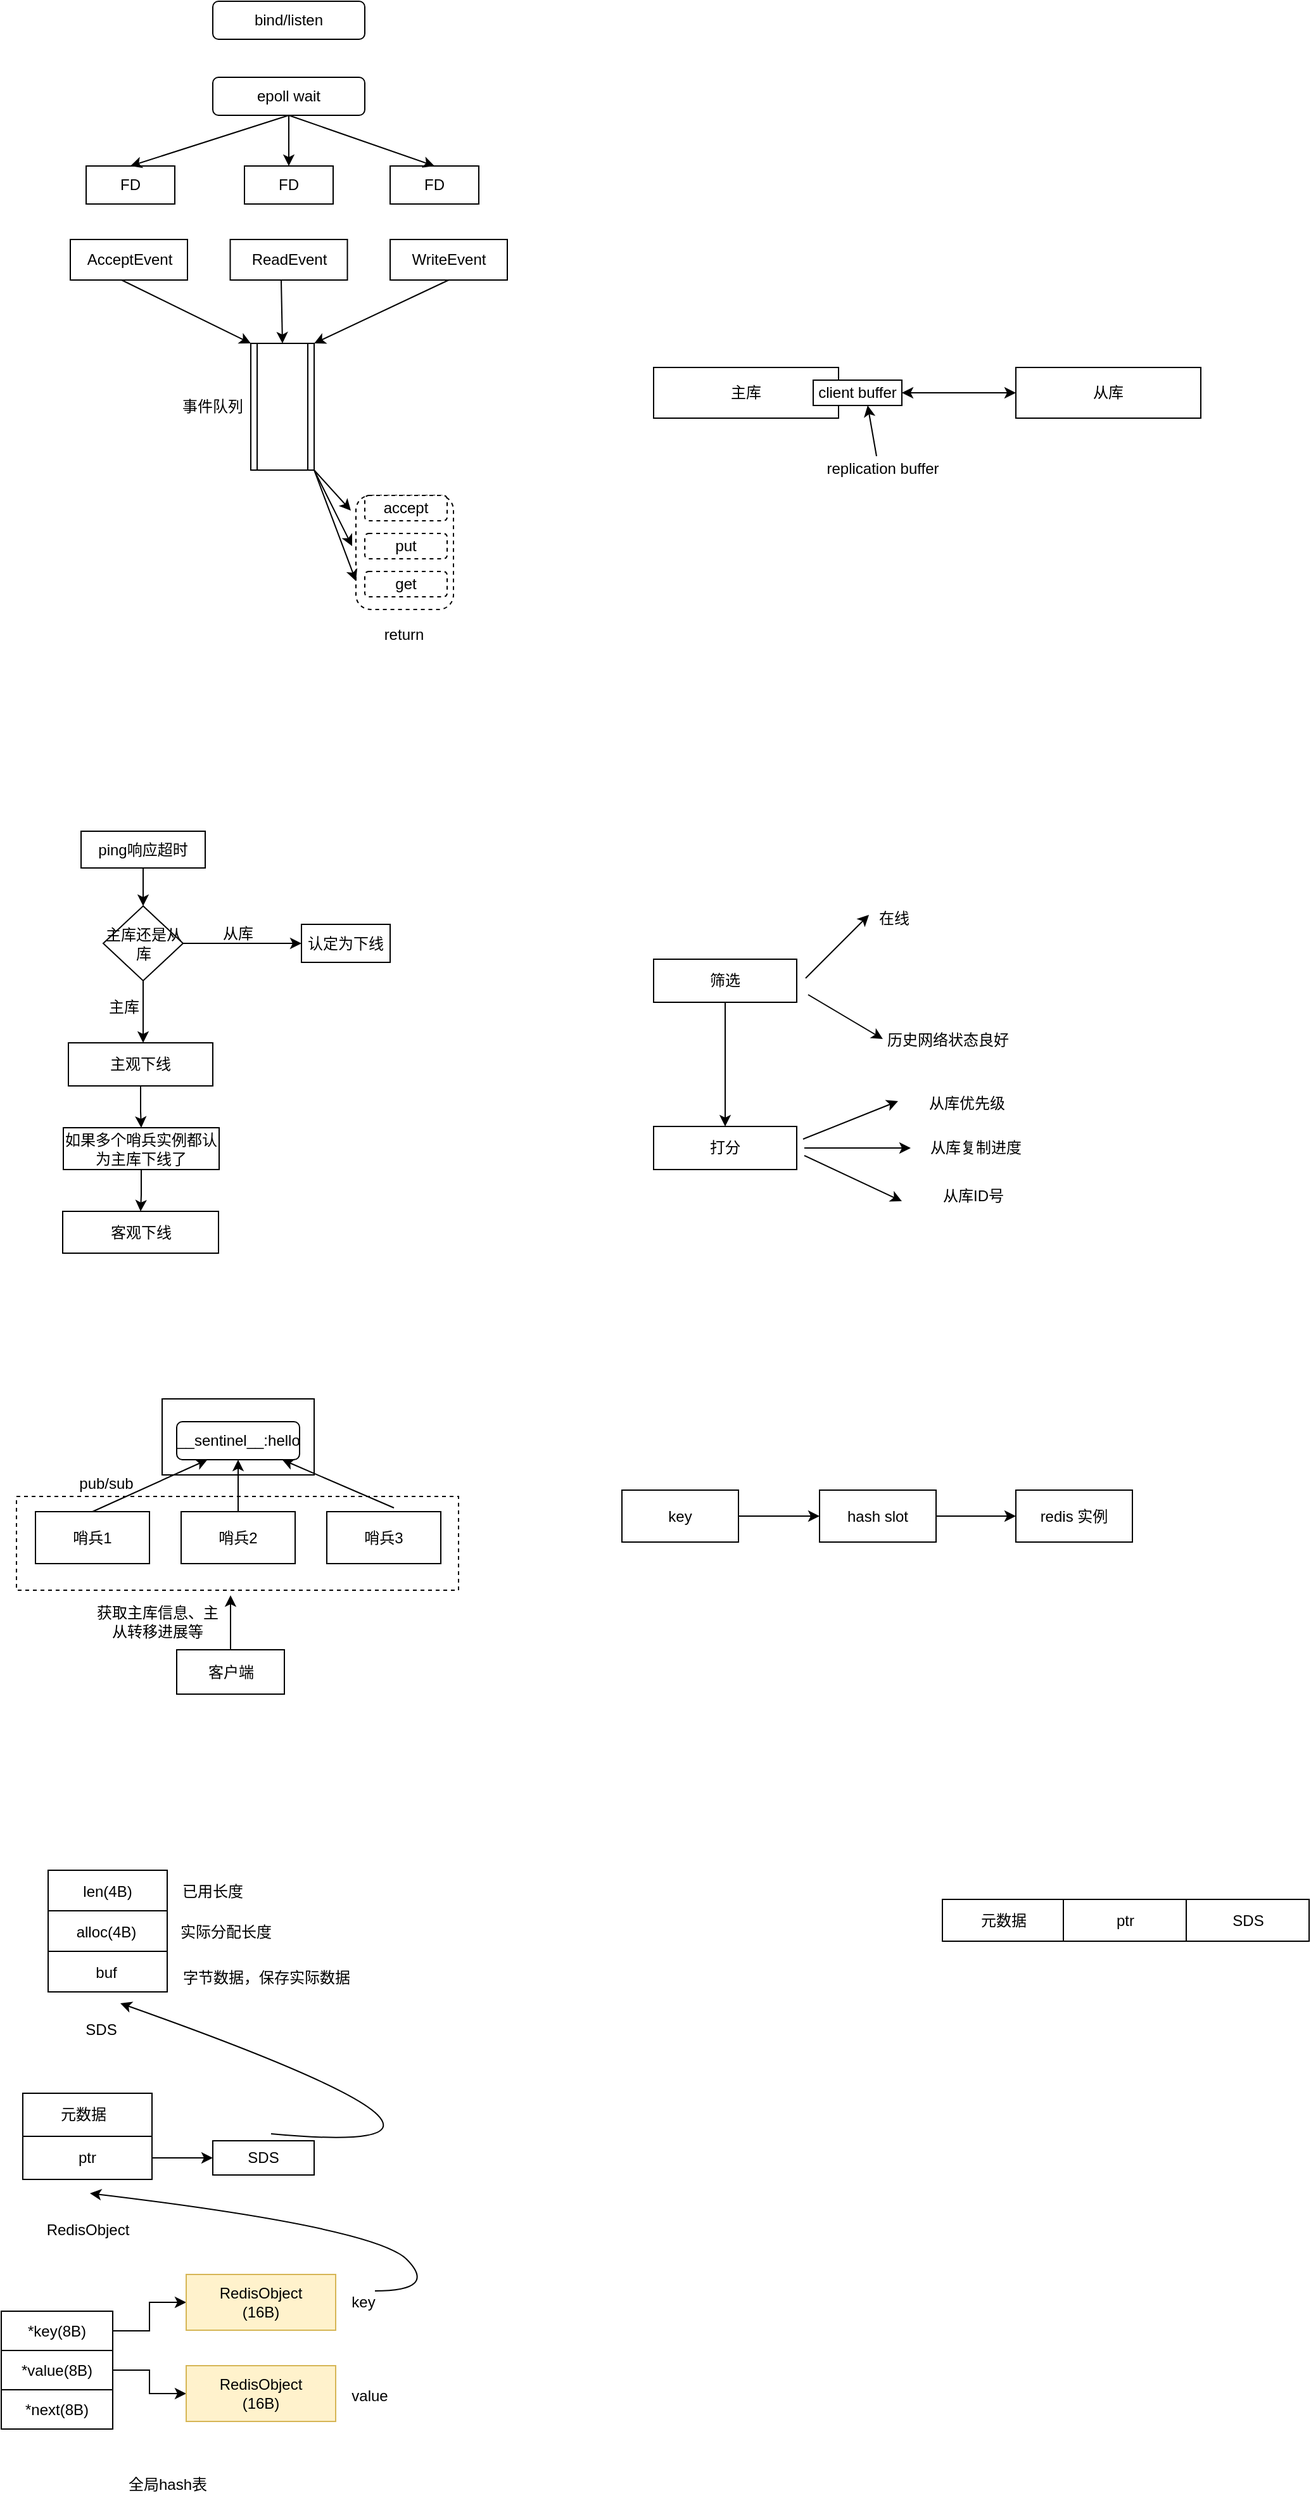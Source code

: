 <mxfile version="20.2.7" type="github">
  <diagram id="j7a0BHH5y9aBOZwctXzQ" name="第 1 页">
    <mxGraphModel dx="1186" dy="740" grid="0" gridSize="10" guides="1" tooltips="1" connect="1" arrows="1" fold="1" page="1" pageScale="1" pageWidth="1169" pageHeight="827" math="0" shadow="0">
      <root>
        <mxCell id="0" />
        <mxCell id="1" parent="0" />
        <mxCell id="UxxawNcnYSBwmgiBSXnW-47" value="" style="rounded=0;whiteSpace=wrap;html=1;dashed=1;" parent="1" vertex="1">
          <mxGeometry x="115" y="1380" width="349" height="74" as="geometry" />
        </mxCell>
        <mxCell id="jmlHy1M2BOXDZ87dlyob-1" value="bind/listen" style="rounded=1;whiteSpace=wrap;html=1;" parent="1" vertex="1">
          <mxGeometry x="270" y="200" width="120" height="30" as="geometry" />
        </mxCell>
        <mxCell id="jmlHy1M2BOXDZ87dlyob-2" value="epoll wait" style="rounded=1;whiteSpace=wrap;html=1;" parent="1" vertex="1">
          <mxGeometry x="270" y="260" width="120" height="30" as="geometry" />
        </mxCell>
        <mxCell id="jmlHy1M2BOXDZ87dlyob-3" value="FD" style="rounded=0;whiteSpace=wrap;html=1;" parent="1" vertex="1">
          <mxGeometry x="170" y="330" width="70" height="30" as="geometry" />
        </mxCell>
        <mxCell id="jmlHy1M2BOXDZ87dlyob-4" value="FD" style="rounded=0;whiteSpace=wrap;html=1;" parent="1" vertex="1">
          <mxGeometry x="295" y="330" width="70" height="30" as="geometry" />
        </mxCell>
        <mxCell id="jmlHy1M2BOXDZ87dlyob-5" value="FD" style="rounded=0;whiteSpace=wrap;html=1;" parent="1" vertex="1">
          <mxGeometry x="410" y="330" width="70" height="30" as="geometry" />
        </mxCell>
        <mxCell id="jmlHy1M2BOXDZ87dlyob-6" value="" style="endArrow=classic;html=1;rounded=0;entryX=0.5;entryY=0;entryDx=0;entryDy=0;" parent="1" target="jmlHy1M2BOXDZ87dlyob-3" edge="1">
          <mxGeometry width="50" height="50" relative="1" as="geometry">
            <mxPoint x="330" y="290" as="sourcePoint" />
            <mxPoint x="150" y="320" as="targetPoint" />
          </mxGeometry>
        </mxCell>
        <mxCell id="jmlHy1M2BOXDZ87dlyob-7" value="" style="endArrow=classic;html=1;rounded=0;entryX=0.5;entryY=0;entryDx=0;entryDy=0;" parent="1" target="jmlHy1M2BOXDZ87dlyob-4" edge="1">
          <mxGeometry width="50" height="50" relative="1" as="geometry">
            <mxPoint x="330" y="290" as="sourcePoint" />
            <mxPoint x="400" y="440" as="targetPoint" />
          </mxGeometry>
        </mxCell>
        <mxCell id="jmlHy1M2BOXDZ87dlyob-8" value="" style="endArrow=classic;html=1;rounded=0;exitX=0.5;exitY=1;exitDx=0;exitDy=0;entryX=0.5;entryY=0;entryDx=0;entryDy=0;" parent="1" source="jmlHy1M2BOXDZ87dlyob-2" target="jmlHy1M2BOXDZ87dlyob-5" edge="1">
          <mxGeometry width="50" height="50" relative="1" as="geometry">
            <mxPoint x="400" y="460" as="sourcePoint" />
            <mxPoint x="450" y="410" as="targetPoint" />
          </mxGeometry>
        </mxCell>
        <mxCell id="jmlHy1M2BOXDZ87dlyob-9" value="AcceptEvent" style="rounded=0;whiteSpace=wrap;html=1;" parent="1" vertex="1">
          <mxGeometry x="157.5" y="388" width="92.5" height="32" as="geometry" />
        </mxCell>
        <mxCell id="jmlHy1M2BOXDZ87dlyob-10" value="ReadEvent" style="rounded=0;whiteSpace=wrap;html=1;" parent="1" vertex="1">
          <mxGeometry x="283.75" y="388" width="92.5" height="32" as="geometry" />
        </mxCell>
        <mxCell id="jmlHy1M2BOXDZ87dlyob-11" value="WriteEvent" style="rounded=0;whiteSpace=wrap;html=1;" parent="1" vertex="1">
          <mxGeometry x="410" y="388" width="92.5" height="32" as="geometry" />
        </mxCell>
        <mxCell id="jmlHy1M2BOXDZ87dlyob-14" value="" style="shape=process;whiteSpace=wrap;html=1;backgroundOutline=1;" parent="1" vertex="1">
          <mxGeometry x="300" y="470" width="50" height="100" as="geometry" />
        </mxCell>
        <mxCell id="jmlHy1M2BOXDZ87dlyob-15" value="" style="endArrow=classic;html=1;rounded=0;exitX=0.438;exitY=1;exitDx=0;exitDy=0;exitPerimeter=0;entryX=0;entryY=0;entryDx=0;entryDy=0;" parent="1" source="jmlHy1M2BOXDZ87dlyob-9" target="jmlHy1M2BOXDZ87dlyob-14" edge="1">
          <mxGeometry width="50" height="50" relative="1" as="geometry">
            <mxPoint x="200" y="500" as="sourcePoint" />
            <mxPoint x="250" y="450" as="targetPoint" />
          </mxGeometry>
        </mxCell>
        <mxCell id="jmlHy1M2BOXDZ87dlyob-16" value="" style="endArrow=classic;html=1;rounded=0;exitX=0.435;exitY=1;exitDx=0;exitDy=0;exitPerimeter=0;entryX=0.5;entryY=0;entryDx=0;entryDy=0;" parent="1" source="jmlHy1M2BOXDZ87dlyob-10" target="jmlHy1M2BOXDZ87dlyob-14" edge="1">
          <mxGeometry width="50" height="50" relative="1" as="geometry">
            <mxPoint x="390" y="520" as="sourcePoint" />
            <mxPoint x="440" y="470" as="targetPoint" />
          </mxGeometry>
        </mxCell>
        <mxCell id="jmlHy1M2BOXDZ87dlyob-17" value="" style="endArrow=classic;html=1;rounded=0;exitX=0.5;exitY=1;exitDx=0;exitDy=0;entryX=1;entryY=0;entryDx=0;entryDy=0;" parent="1" source="jmlHy1M2BOXDZ87dlyob-11" target="jmlHy1M2BOXDZ87dlyob-14" edge="1">
          <mxGeometry width="50" height="50" relative="1" as="geometry">
            <mxPoint x="450" y="520" as="sourcePoint" />
            <mxPoint x="500" y="470" as="targetPoint" />
          </mxGeometry>
        </mxCell>
        <mxCell id="jmlHy1M2BOXDZ87dlyob-18" value="" style="rounded=1;whiteSpace=wrap;html=1;dashed=1;" parent="1" vertex="1">
          <mxGeometry x="383" y="590" width="77" height="90" as="geometry" />
        </mxCell>
        <mxCell id="jmlHy1M2BOXDZ87dlyob-19" value="accept" style="rounded=1;whiteSpace=wrap;html=1;dashed=1;" parent="1" vertex="1">
          <mxGeometry x="390" y="590" width="65" height="20" as="geometry" />
        </mxCell>
        <mxCell id="jmlHy1M2BOXDZ87dlyob-20" value="put" style="rounded=1;whiteSpace=wrap;html=1;dashed=1;" parent="1" vertex="1">
          <mxGeometry x="390" y="620" width="65" height="20" as="geometry" />
        </mxCell>
        <mxCell id="jmlHy1M2BOXDZ87dlyob-21" value="get" style="rounded=1;whiteSpace=wrap;html=1;dashed=1;" parent="1" vertex="1">
          <mxGeometry x="390" y="650" width="65" height="20" as="geometry" />
        </mxCell>
        <mxCell id="jmlHy1M2BOXDZ87dlyob-22" value="" style="endArrow=classic;html=1;rounded=0;entryX=-0.052;entryY=0.133;entryDx=0;entryDy=0;entryPerimeter=0;exitX=1;exitY=1;exitDx=0;exitDy=0;" parent="1" source="jmlHy1M2BOXDZ87dlyob-14" target="jmlHy1M2BOXDZ87dlyob-18" edge="1">
          <mxGeometry width="50" height="50" relative="1" as="geometry">
            <mxPoint x="270" y="640" as="sourcePoint" />
            <mxPoint x="320" y="590" as="targetPoint" />
          </mxGeometry>
        </mxCell>
        <mxCell id="jmlHy1M2BOXDZ87dlyob-23" value="" style="endArrow=classic;html=1;rounded=0;exitX=1;exitY=1;exitDx=0;exitDy=0;" parent="1" source="jmlHy1M2BOXDZ87dlyob-14" edge="1">
          <mxGeometry width="50" height="50" relative="1" as="geometry">
            <mxPoint x="310" y="670" as="sourcePoint" />
            <mxPoint x="380" y="630" as="targetPoint" />
          </mxGeometry>
        </mxCell>
        <mxCell id="jmlHy1M2BOXDZ87dlyob-24" value="" style="endArrow=classic;html=1;rounded=0;entryX=0;entryY=0.75;entryDx=0;entryDy=0;" parent="1" target="jmlHy1M2BOXDZ87dlyob-18" edge="1">
          <mxGeometry width="50" height="50" relative="1" as="geometry">
            <mxPoint x="350" y="570" as="sourcePoint" />
            <mxPoint x="320" y="630" as="targetPoint" />
          </mxGeometry>
        </mxCell>
        <mxCell id="jmlHy1M2BOXDZ87dlyob-25" value="return" style="text;html=1;strokeColor=none;fillColor=none;align=center;verticalAlign=middle;whiteSpace=wrap;rounded=0;dashed=1;" parent="1" vertex="1">
          <mxGeometry x="392" y="690" width="58" height="20" as="geometry" />
        </mxCell>
        <mxCell id="jmlHy1M2BOXDZ87dlyob-26" value="事件队列" style="text;html=1;strokeColor=none;fillColor=none;align=center;verticalAlign=middle;whiteSpace=wrap;rounded=0;dashed=1;" parent="1" vertex="1">
          <mxGeometry x="240" y="505" width="60" height="30" as="geometry" />
        </mxCell>
        <mxCell id="UxxawNcnYSBwmgiBSXnW-2" value="主库" style="rounded=0;whiteSpace=wrap;html=1;" parent="1" vertex="1">
          <mxGeometry x="618" y="489" width="146" height="40" as="geometry" />
        </mxCell>
        <mxCell id="UxxawNcnYSBwmgiBSXnW-3" value="client buffer" style="rounded=0;whiteSpace=wrap;html=1;" parent="1" vertex="1">
          <mxGeometry x="744" y="499" width="70" height="20" as="geometry" />
        </mxCell>
        <mxCell id="UxxawNcnYSBwmgiBSXnW-4" value="从库" style="rounded=0;whiteSpace=wrap;html=1;" parent="1" vertex="1">
          <mxGeometry x="904" y="489" width="146" height="40" as="geometry" />
        </mxCell>
        <mxCell id="UxxawNcnYSBwmgiBSXnW-5" value="" style="endArrow=classic;startArrow=classic;html=1;rounded=0;entryX=0;entryY=0.5;entryDx=0;entryDy=0;exitX=1;exitY=0.5;exitDx=0;exitDy=0;" parent="1" source="UxxawNcnYSBwmgiBSXnW-3" target="UxxawNcnYSBwmgiBSXnW-4" edge="1">
          <mxGeometry width="50" height="50" relative="1" as="geometry">
            <mxPoint x="834" y="569" as="sourcePoint" />
            <mxPoint x="884" y="519" as="targetPoint" />
          </mxGeometry>
        </mxCell>
        <mxCell id="UxxawNcnYSBwmgiBSXnW-6" value="" style="endArrow=classic;html=1;rounded=0;entryX=0.614;entryY=1;entryDx=0;entryDy=0;entryPerimeter=0;" parent="1" target="UxxawNcnYSBwmgiBSXnW-3" edge="1">
          <mxGeometry width="50" height="50" relative="1" as="geometry">
            <mxPoint x="794" y="559" as="sourcePoint" />
            <mxPoint x="854" y="549" as="targetPoint" />
          </mxGeometry>
        </mxCell>
        <mxCell id="UxxawNcnYSBwmgiBSXnW-7" value="replication buffer" style="text;html=1;strokeColor=none;fillColor=none;align=center;verticalAlign=middle;whiteSpace=wrap;rounded=0;" parent="1" vertex="1">
          <mxGeometry x="752" y="559" width="94" height="20" as="geometry" />
        </mxCell>
        <mxCell id="UxxawNcnYSBwmgiBSXnW-10" value="" style="edgeStyle=orthogonalEdgeStyle;rounded=0;orthogonalLoop=1;jettySize=auto;html=1;" parent="1" source="UxxawNcnYSBwmgiBSXnW-8" target="UxxawNcnYSBwmgiBSXnW-9" edge="1">
          <mxGeometry relative="1" as="geometry" />
        </mxCell>
        <mxCell id="UxxawNcnYSBwmgiBSXnW-8" value="ping响应超时" style="rounded=0;whiteSpace=wrap;html=1;" parent="1" vertex="1">
          <mxGeometry x="166" y="855" width="98" height="29" as="geometry" />
        </mxCell>
        <mxCell id="UxxawNcnYSBwmgiBSXnW-11" style="edgeStyle=orthogonalEdgeStyle;rounded=0;orthogonalLoop=1;jettySize=auto;html=1;exitX=1;exitY=0.5;exitDx=0;exitDy=0;entryX=0;entryY=0.5;entryDx=0;entryDy=0;" parent="1" source="UxxawNcnYSBwmgiBSXnW-9" target="UxxawNcnYSBwmgiBSXnW-12" edge="1">
          <mxGeometry relative="1" as="geometry">
            <mxPoint x="286" y="944" as="targetPoint" />
          </mxGeometry>
        </mxCell>
        <mxCell id="UxxawNcnYSBwmgiBSXnW-13" style="edgeStyle=orthogonalEdgeStyle;rounded=0;orthogonalLoop=1;jettySize=auto;html=1;" parent="1" source="UxxawNcnYSBwmgiBSXnW-9" edge="1">
          <mxGeometry relative="1" as="geometry">
            <mxPoint x="215" y="1022" as="targetPoint" />
          </mxGeometry>
        </mxCell>
        <mxCell id="UxxawNcnYSBwmgiBSXnW-9" value="主库还是从库" style="rhombus;whiteSpace=wrap;html=1;" parent="1" vertex="1">
          <mxGeometry x="183.5" y="914" width="63" height="59" as="geometry" />
        </mxCell>
        <mxCell id="UxxawNcnYSBwmgiBSXnW-12" value="认定为下线" style="rounded=0;whiteSpace=wrap;html=1;" parent="1" vertex="1">
          <mxGeometry x="340" y="928.5" width="70" height="30" as="geometry" />
        </mxCell>
        <mxCell id="UxxawNcnYSBwmgiBSXnW-18" value="" style="edgeStyle=orthogonalEdgeStyle;rounded=0;orthogonalLoop=1;jettySize=auto;html=1;" parent="1" source="UxxawNcnYSBwmgiBSXnW-14" target="UxxawNcnYSBwmgiBSXnW-17" edge="1">
          <mxGeometry relative="1" as="geometry" />
        </mxCell>
        <mxCell id="UxxawNcnYSBwmgiBSXnW-14" value="主观下线" style="rounded=0;whiteSpace=wrap;html=1;" parent="1" vertex="1">
          <mxGeometry x="156" y="1022" width="114" height="34" as="geometry" />
        </mxCell>
        <mxCell id="UxxawNcnYSBwmgiBSXnW-15" value="从库" style="text;html=1;strokeColor=none;fillColor=none;align=center;verticalAlign=middle;whiteSpace=wrap;rounded=0;" parent="1" vertex="1">
          <mxGeometry x="260" y="921" width="60" height="30" as="geometry" />
        </mxCell>
        <mxCell id="UxxawNcnYSBwmgiBSXnW-16" value="主库" style="text;html=1;strokeColor=none;fillColor=none;align=center;verticalAlign=middle;whiteSpace=wrap;rounded=0;" parent="1" vertex="1">
          <mxGeometry x="170" y="979" width="60" height="30" as="geometry" />
        </mxCell>
        <mxCell id="UxxawNcnYSBwmgiBSXnW-20" value="" style="edgeStyle=orthogonalEdgeStyle;rounded=0;orthogonalLoop=1;jettySize=auto;html=1;" parent="1" source="UxxawNcnYSBwmgiBSXnW-17" target="UxxawNcnYSBwmgiBSXnW-19" edge="1">
          <mxGeometry relative="1" as="geometry" />
        </mxCell>
        <mxCell id="UxxawNcnYSBwmgiBSXnW-17" value="如果多个哨兵实例都认为主库下线了" style="whiteSpace=wrap;html=1;rounded=0;" parent="1" vertex="1">
          <mxGeometry x="152" y="1089" width="123" height="33" as="geometry" />
        </mxCell>
        <mxCell id="UxxawNcnYSBwmgiBSXnW-19" value="客观下线" style="whiteSpace=wrap;html=1;rounded=0;" parent="1" vertex="1">
          <mxGeometry x="151.5" y="1155" width="123" height="33" as="geometry" />
        </mxCell>
        <mxCell id="UxxawNcnYSBwmgiBSXnW-24" value="" style="edgeStyle=orthogonalEdgeStyle;rounded=0;orthogonalLoop=1;jettySize=auto;html=1;" parent="1" source="UxxawNcnYSBwmgiBSXnW-22" target="UxxawNcnYSBwmgiBSXnW-23" edge="1">
          <mxGeometry relative="1" as="geometry" />
        </mxCell>
        <mxCell id="UxxawNcnYSBwmgiBSXnW-22" value="筛选" style="rounded=0;whiteSpace=wrap;html=1;" parent="1" vertex="1">
          <mxGeometry x="618" y="956" width="113" height="34" as="geometry" />
        </mxCell>
        <mxCell id="UxxawNcnYSBwmgiBSXnW-23" value="打分" style="rounded=0;whiteSpace=wrap;html=1;" parent="1" vertex="1">
          <mxGeometry x="618" y="1088" width="113" height="34" as="geometry" />
        </mxCell>
        <mxCell id="UxxawNcnYSBwmgiBSXnW-25" value="" style="endArrow=classic;html=1;rounded=0;" parent="1" edge="1">
          <mxGeometry width="50" height="50" relative="1" as="geometry">
            <mxPoint x="738" y="971" as="sourcePoint" />
            <mxPoint x="788" y="921" as="targetPoint" />
          </mxGeometry>
        </mxCell>
        <mxCell id="UxxawNcnYSBwmgiBSXnW-26" value="" style="endArrow=classic;html=1;rounded=0;" parent="1" edge="1">
          <mxGeometry width="50" height="50" relative="1" as="geometry">
            <mxPoint x="740" y="984" as="sourcePoint" />
            <mxPoint x="799" y="1019" as="targetPoint" />
          </mxGeometry>
        </mxCell>
        <mxCell id="UxxawNcnYSBwmgiBSXnW-27" value="在线" style="text;html=1;strokeColor=none;fillColor=none;align=center;verticalAlign=middle;whiteSpace=wrap;rounded=0;" parent="1" vertex="1">
          <mxGeometry x="778" y="909" width="60" height="30" as="geometry" />
        </mxCell>
        <mxCell id="UxxawNcnYSBwmgiBSXnW-28" value="历史网络状态良好" style="text;html=1;strokeColor=none;fillColor=none;align=center;verticalAlign=middle;whiteSpace=wrap;rounded=0;" parent="1" vertex="1">
          <mxGeometry x="798" y="1005" width="105" height="29" as="geometry" />
        </mxCell>
        <mxCell id="UxxawNcnYSBwmgiBSXnW-30" value="" style="endArrow=classic;html=1;rounded=0;" parent="1" edge="1">
          <mxGeometry width="50" height="50" relative="1" as="geometry">
            <mxPoint x="736" y="1098" as="sourcePoint" />
            <mxPoint x="811" y="1068" as="targetPoint" />
          </mxGeometry>
        </mxCell>
        <mxCell id="UxxawNcnYSBwmgiBSXnW-31" value="" style="endArrow=classic;html=1;rounded=0;" parent="1" edge="1">
          <mxGeometry width="50" height="50" relative="1" as="geometry">
            <mxPoint x="737" y="1105" as="sourcePoint" />
            <mxPoint x="821" y="1105" as="targetPoint" />
          </mxGeometry>
        </mxCell>
        <mxCell id="UxxawNcnYSBwmgiBSXnW-32" value="" style="endArrow=classic;html=1;rounded=0;" parent="1" edge="1">
          <mxGeometry width="50" height="50" relative="1" as="geometry">
            <mxPoint x="737" y="1111" as="sourcePoint" />
            <mxPoint x="814" y="1147" as="targetPoint" />
          </mxGeometry>
        </mxCell>
        <mxCell id="UxxawNcnYSBwmgiBSXnW-33" value="从库优先级" style="text;html=1;strokeColor=none;fillColor=none;align=center;verticalAlign=middle;whiteSpace=wrap;rounded=0;" parent="1" vertex="1">
          <mxGeometry x="821" y="1056" width="89" height="27" as="geometry" />
        </mxCell>
        <mxCell id="UxxawNcnYSBwmgiBSXnW-34" value="从库复制进度" style="text;html=1;strokeColor=none;fillColor=none;align=center;verticalAlign=middle;whiteSpace=wrap;rounded=0;" parent="1" vertex="1">
          <mxGeometry x="827" y="1089" width="91" height="32" as="geometry" />
        </mxCell>
        <mxCell id="UxxawNcnYSBwmgiBSXnW-36" value="从库ID号" style="text;html=1;strokeColor=none;fillColor=none;align=center;verticalAlign=middle;whiteSpace=wrap;rounded=0;" parent="1" vertex="1">
          <mxGeometry x="825" y="1127" width="91" height="32" as="geometry" />
        </mxCell>
        <mxCell id="UxxawNcnYSBwmgiBSXnW-37" value="" style="rounded=0;whiteSpace=wrap;html=1;" parent="1" vertex="1">
          <mxGeometry x="230" y="1303" width="120" height="60" as="geometry" />
        </mxCell>
        <mxCell id="UxxawNcnYSBwmgiBSXnW-38" value="__sentinel__:hello" style="rounded=1;whiteSpace=wrap;html=1;" parent="1" vertex="1">
          <mxGeometry x="241.5" y="1321" width="97" height="30" as="geometry" />
        </mxCell>
        <mxCell id="UxxawNcnYSBwmgiBSXnW-39" value="哨兵1" style="rounded=0;whiteSpace=wrap;html=1;" parent="1" vertex="1">
          <mxGeometry x="130" y="1392" width="90" height="41" as="geometry" />
        </mxCell>
        <mxCell id="UxxawNcnYSBwmgiBSXnW-40" value="哨兵2" style="rounded=0;whiteSpace=wrap;html=1;" parent="1" vertex="1">
          <mxGeometry x="245" y="1392" width="90" height="41" as="geometry" />
        </mxCell>
        <mxCell id="UxxawNcnYSBwmgiBSXnW-41" value="哨兵3" style="rounded=0;whiteSpace=wrap;html=1;" parent="1" vertex="1">
          <mxGeometry x="360" y="1392" width="90" height="41" as="geometry" />
        </mxCell>
        <mxCell id="UxxawNcnYSBwmgiBSXnW-42" value="" style="endArrow=classic;html=1;rounded=0;entryX=0.25;entryY=1;entryDx=0;entryDy=0;" parent="1" target="UxxawNcnYSBwmgiBSXnW-38" edge="1">
          <mxGeometry width="50" height="50" relative="1" as="geometry">
            <mxPoint x="175" y="1392" as="sourcePoint" />
            <mxPoint x="225" y="1342" as="targetPoint" />
          </mxGeometry>
        </mxCell>
        <mxCell id="UxxawNcnYSBwmgiBSXnW-43" value="" style="endArrow=classic;html=1;rounded=0;exitX=0.5;exitY=0;exitDx=0;exitDy=0;entryX=0.5;entryY=1;entryDx=0;entryDy=0;" parent="1" source="UxxawNcnYSBwmgiBSXnW-40" target="UxxawNcnYSBwmgiBSXnW-38" edge="1">
          <mxGeometry width="50" height="50" relative="1" as="geometry">
            <mxPoint x="272" y="1397" as="sourcePoint" />
            <mxPoint x="322" y="1347" as="targetPoint" />
          </mxGeometry>
        </mxCell>
        <mxCell id="UxxawNcnYSBwmgiBSXnW-44" value="" style="endArrow=classic;html=1;rounded=0;" parent="1" target="UxxawNcnYSBwmgiBSXnW-38" edge="1">
          <mxGeometry width="50" height="50" relative="1" as="geometry">
            <mxPoint x="413" y="1389" as="sourcePoint" />
            <mxPoint x="463" y="1330" as="targetPoint" />
          </mxGeometry>
        </mxCell>
        <mxCell id="UxxawNcnYSBwmgiBSXnW-45" value="pub/sub" style="text;html=1;strokeColor=none;fillColor=none;align=center;verticalAlign=middle;whiteSpace=wrap;rounded=0;" parent="1" vertex="1">
          <mxGeometry x="156" y="1355" width="60" height="30" as="geometry" />
        </mxCell>
        <mxCell id="UxxawNcnYSBwmgiBSXnW-48" value="" style="edgeStyle=orthogonalEdgeStyle;rounded=0;orthogonalLoop=1;jettySize=auto;html=1;" parent="1" source="UxxawNcnYSBwmgiBSXnW-46" edge="1">
          <mxGeometry relative="1" as="geometry">
            <mxPoint x="284" y="1458" as="targetPoint" />
          </mxGeometry>
        </mxCell>
        <mxCell id="UxxawNcnYSBwmgiBSXnW-46" value="客户端" style="rounded=0;whiteSpace=wrap;html=1;" parent="1" vertex="1">
          <mxGeometry x="241.5" y="1501" width="85" height="35" as="geometry" />
        </mxCell>
        <mxCell id="UxxawNcnYSBwmgiBSXnW-49" value="获取主库信息、主从转移进展等" style="text;html=1;strokeColor=none;fillColor=none;align=center;verticalAlign=middle;whiteSpace=wrap;rounded=0;dashed=1;" parent="1" vertex="1">
          <mxGeometry x="172" y="1468" width="109" height="21" as="geometry" />
        </mxCell>
        <mxCell id="msnr6ykoKoOmKQzoYFZ8-4" value="" style="edgeStyle=orthogonalEdgeStyle;rounded=0;orthogonalLoop=1;jettySize=auto;html=1;" parent="1" source="msnr6ykoKoOmKQzoYFZ8-1" target="msnr6ykoKoOmKQzoYFZ8-2" edge="1">
          <mxGeometry relative="1" as="geometry" />
        </mxCell>
        <mxCell id="msnr6ykoKoOmKQzoYFZ8-1" value="key" style="rounded=0;whiteSpace=wrap;html=1;" parent="1" vertex="1">
          <mxGeometry x="593" y="1375" width="92" height="41" as="geometry" />
        </mxCell>
        <mxCell id="msnr6ykoKoOmKQzoYFZ8-5" value="" style="edgeStyle=orthogonalEdgeStyle;rounded=0;orthogonalLoop=1;jettySize=auto;html=1;" parent="1" source="msnr6ykoKoOmKQzoYFZ8-2" target="msnr6ykoKoOmKQzoYFZ8-3" edge="1">
          <mxGeometry relative="1" as="geometry" />
        </mxCell>
        <mxCell id="msnr6ykoKoOmKQzoYFZ8-2" value="hash slot" style="rounded=0;whiteSpace=wrap;html=1;" parent="1" vertex="1">
          <mxGeometry x="749" y="1375" width="92" height="41" as="geometry" />
        </mxCell>
        <mxCell id="msnr6ykoKoOmKQzoYFZ8-3" value="redis 实例" style="rounded=0;whiteSpace=wrap;html=1;" parent="1" vertex="1">
          <mxGeometry x="904" y="1375" width="92" height="41" as="geometry" />
        </mxCell>
        <mxCell id="msnr6ykoKoOmKQzoYFZ8-6" value="" style="rounded=0;whiteSpace=wrap;html=1;" parent="1" vertex="1">
          <mxGeometry x="140" y="1675" width="94" height="32" as="geometry" />
        </mxCell>
        <mxCell id="msnr6ykoKoOmKQzoYFZ8-7" value="" style="rounded=0;whiteSpace=wrap;html=1;" parent="1" vertex="1">
          <mxGeometry x="140" y="1707" width="94" height="32" as="geometry" />
        </mxCell>
        <mxCell id="msnr6ykoKoOmKQzoYFZ8-8" value="" style="rounded=0;whiteSpace=wrap;html=1;" parent="1" vertex="1">
          <mxGeometry x="140" y="1739" width="94" height="32" as="geometry" />
        </mxCell>
        <mxCell id="msnr6ykoKoOmKQzoYFZ8-9" value="len(4B)" style="text;html=1;strokeColor=none;fillColor=none;align=center;verticalAlign=middle;whiteSpace=wrap;rounded=0;" parent="1" vertex="1">
          <mxGeometry x="157" y="1677" width="60" height="30" as="geometry" />
        </mxCell>
        <mxCell id="msnr6ykoKoOmKQzoYFZ8-10" value="alloc(4B)" style="text;html=1;strokeColor=none;fillColor=none;align=center;verticalAlign=middle;whiteSpace=wrap;rounded=0;" parent="1" vertex="1">
          <mxGeometry x="156" y="1709" width="60" height="30" as="geometry" />
        </mxCell>
        <mxCell id="msnr6ykoKoOmKQzoYFZ8-11" value="buf" style="text;html=1;strokeColor=none;fillColor=none;align=center;verticalAlign=middle;whiteSpace=wrap;rounded=0;" parent="1" vertex="1">
          <mxGeometry x="156" y="1741" width="60" height="30" as="geometry" />
        </mxCell>
        <mxCell id="msnr6ykoKoOmKQzoYFZ8-12" value="已用长度" style="text;html=1;strokeColor=none;fillColor=none;align=center;verticalAlign=middle;whiteSpace=wrap;rounded=0;" parent="1" vertex="1">
          <mxGeometry x="240" y="1677" width="60" height="30" as="geometry" />
        </mxCell>
        <mxCell id="msnr6ykoKoOmKQzoYFZ8-13" value="字节数据，保存实际数据" style="text;html=1;strokeColor=none;fillColor=none;align=center;verticalAlign=middle;whiteSpace=wrap;rounded=0;" parent="1" vertex="1">
          <mxGeometry x="230" y="1745" width="165" height="30" as="geometry" />
        </mxCell>
        <mxCell id="msnr6ykoKoOmKQzoYFZ8-14" value="实际分配长度" style="text;html=1;strokeColor=none;fillColor=none;align=center;verticalAlign=middle;whiteSpace=wrap;rounded=0;" parent="1" vertex="1">
          <mxGeometry x="226" y="1712.5" width="109" height="23" as="geometry" />
        </mxCell>
        <mxCell id="msnr6ykoKoOmKQzoYFZ8-15" value="" style="rounded=0;whiteSpace=wrap;html=1;" parent="1" vertex="1">
          <mxGeometry x="120" y="1851" width="102" height="34" as="geometry" />
        </mxCell>
        <mxCell id="msnr6ykoKoOmKQzoYFZ8-20" value="" style="edgeStyle=orthogonalEdgeStyle;rounded=0;orthogonalLoop=1;jettySize=auto;html=1;" parent="1" source="msnr6ykoKoOmKQzoYFZ8-16" target="msnr6ykoKoOmKQzoYFZ8-19" edge="1">
          <mxGeometry relative="1" as="geometry" />
        </mxCell>
        <mxCell id="msnr6ykoKoOmKQzoYFZ8-16" value="" style="rounded=0;whiteSpace=wrap;html=1;" parent="1" vertex="1">
          <mxGeometry x="120" y="1885" width="102" height="34" as="geometry" />
        </mxCell>
        <mxCell id="msnr6ykoKoOmKQzoYFZ8-17" value="元数据" style="text;html=1;strokeColor=none;fillColor=none;align=center;verticalAlign=middle;whiteSpace=wrap;rounded=0;" parent="1" vertex="1">
          <mxGeometry x="138" y="1853" width="60" height="30" as="geometry" />
        </mxCell>
        <mxCell id="msnr6ykoKoOmKQzoYFZ8-18" value="ptr" style="text;html=1;strokeColor=none;fillColor=none;align=center;verticalAlign=middle;whiteSpace=wrap;rounded=0;" parent="1" vertex="1">
          <mxGeometry x="141" y="1887" width="60" height="30" as="geometry" />
        </mxCell>
        <mxCell id="msnr6ykoKoOmKQzoYFZ8-19" value="SDS" style="rounded=0;whiteSpace=wrap;html=1;" parent="1" vertex="1">
          <mxGeometry x="270" y="1888.5" width="80" height="27" as="geometry" />
        </mxCell>
        <mxCell id="msnr6ykoKoOmKQzoYFZ8-21" value="元数据" style="rounded=0;whiteSpace=wrap;html=1;" parent="1" vertex="1">
          <mxGeometry x="846" y="1698" width="97" height="33" as="geometry" />
        </mxCell>
        <mxCell id="msnr6ykoKoOmKQzoYFZ8-22" value="ptr" style="rounded=0;whiteSpace=wrap;html=1;" parent="1" vertex="1">
          <mxGeometry x="941.5" y="1698" width="97" height="33" as="geometry" />
        </mxCell>
        <mxCell id="msnr6ykoKoOmKQzoYFZ8-23" value="SDS" style="rounded=0;whiteSpace=wrap;html=1;" parent="1" vertex="1">
          <mxGeometry x="1038.5" y="1698" width="97" height="33" as="geometry" />
        </mxCell>
        <mxCell id="msnr6ykoKoOmKQzoYFZ8-30" style="edgeStyle=orthogonalEdgeStyle;rounded=0;orthogonalLoop=1;jettySize=auto;html=1;entryX=0;entryY=0.5;entryDx=0;entryDy=0;" parent="1" source="msnr6ykoKoOmKQzoYFZ8-24" target="msnr6ykoKoOmKQzoYFZ8-27" edge="1">
          <mxGeometry relative="1" as="geometry" />
        </mxCell>
        <mxCell id="msnr6ykoKoOmKQzoYFZ8-24" value="*key(8B)" style="rounded=0;whiteSpace=wrap;html=1;" parent="1" vertex="1">
          <mxGeometry x="103" y="2023" width="88" height="31" as="geometry" />
        </mxCell>
        <mxCell id="msnr6ykoKoOmKQzoYFZ8-31" style="edgeStyle=orthogonalEdgeStyle;rounded=0;orthogonalLoop=1;jettySize=auto;html=1;" parent="1" source="msnr6ykoKoOmKQzoYFZ8-25" target="msnr6ykoKoOmKQzoYFZ8-29" edge="1">
          <mxGeometry relative="1" as="geometry" />
        </mxCell>
        <mxCell id="msnr6ykoKoOmKQzoYFZ8-25" value="*value(8B)" style="rounded=0;whiteSpace=wrap;html=1;" parent="1" vertex="1">
          <mxGeometry x="103" y="2054" width="88" height="31" as="geometry" />
        </mxCell>
        <mxCell id="msnr6ykoKoOmKQzoYFZ8-26" value="*next(8B)" style="rounded=0;whiteSpace=wrap;html=1;" parent="1" vertex="1">
          <mxGeometry x="103" y="2085" width="88" height="31" as="geometry" />
        </mxCell>
        <mxCell id="msnr6ykoKoOmKQzoYFZ8-27" value="RedisObject&lt;br&gt;(16B)" style="rounded=0;whiteSpace=wrap;html=1;fillColor=#fff2cc;strokeColor=#d6b656;" parent="1" vertex="1">
          <mxGeometry x="249" y="1994" width="118" height="44" as="geometry" />
        </mxCell>
        <mxCell id="msnr6ykoKoOmKQzoYFZ8-29" value="RedisObject&lt;br&gt;(16B)" style="rounded=0;whiteSpace=wrap;html=1;fillColor=#fff2cc;strokeColor=#d6b656;" parent="1" vertex="1">
          <mxGeometry x="249" y="2066" width="118" height="44" as="geometry" />
        </mxCell>
        <mxCell id="msnr6ykoKoOmKQzoYFZ8-33" value="key" style="text;html=1;strokeColor=none;fillColor=none;align=center;verticalAlign=middle;whiteSpace=wrap;rounded=0;" parent="1" vertex="1">
          <mxGeometry x="359" y="2001" width="60" height="30" as="geometry" />
        </mxCell>
        <mxCell id="msnr6ykoKoOmKQzoYFZ8-34" value="value" style="text;html=1;strokeColor=none;fillColor=none;align=center;verticalAlign=middle;whiteSpace=wrap;rounded=0;" parent="1" vertex="1">
          <mxGeometry x="364" y="2075" width="60" height="30" as="geometry" />
        </mxCell>
        <mxCell id="5hyRTKejGt6fLOuna76G-4" value="" style="curved=1;endArrow=classic;html=1;rounded=0;" edge="1" parent="1">
          <mxGeometry width="50" height="50" relative="1" as="geometry">
            <mxPoint x="398" y="2007" as="sourcePoint" />
            <mxPoint x="173" y="1930" as="targetPoint" />
            <Array as="points">
              <mxPoint x="448" y="2007" />
              <mxPoint x="398" y="1957" />
            </Array>
          </mxGeometry>
        </mxCell>
        <mxCell id="5hyRTKejGt6fLOuna76G-5" value="" style="curved=1;endArrow=classic;html=1;rounded=0;" edge="1" parent="1">
          <mxGeometry width="50" height="50" relative="1" as="geometry">
            <mxPoint x="316" y="1883" as="sourcePoint" />
            <mxPoint x="197" y="1780" as="targetPoint" />
            <Array as="points">
              <mxPoint x="425" y="1893" />
              <mxPoint x="375" y="1843" />
            </Array>
          </mxGeometry>
        </mxCell>
        <mxCell id="5hyRTKejGt6fLOuna76G-6" value="全局hash表" style="text;html=1;strokeColor=none;fillColor=none;align=center;verticalAlign=middle;whiteSpace=wrap;rounded=0;" vertex="1" parent="1">
          <mxGeometry x="193" y="2148" width="83" height="23" as="geometry" />
        </mxCell>
        <mxCell id="5hyRTKejGt6fLOuna76G-7" value="RedisObject" style="text;html=1;strokeColor=none;fillColor=none;align=center;verticalAlign=middle;whiteSpace=wrap;rounded=0;" vertex="1" parent="1">
          <mxGeometry x="130" y="1944" width="83" height="29" as="geometry" />
        </mxCell>
        <mxCell id="5hyRTKejGt6fLOuna76G-8" value="SDS" style="text;html=1;strokeColor=none;fillColor=none;align=center;verticalAlign=middle;whiteSpace=wrap;rounded=0;" vertex="1" parent="1">
          <mxGeometry x="152" y="1786" width="60" height="30" as="geometry" />
        </mxCell>
      </root>
    </mxGraphModel>
  </diagram>
</mxfile>
